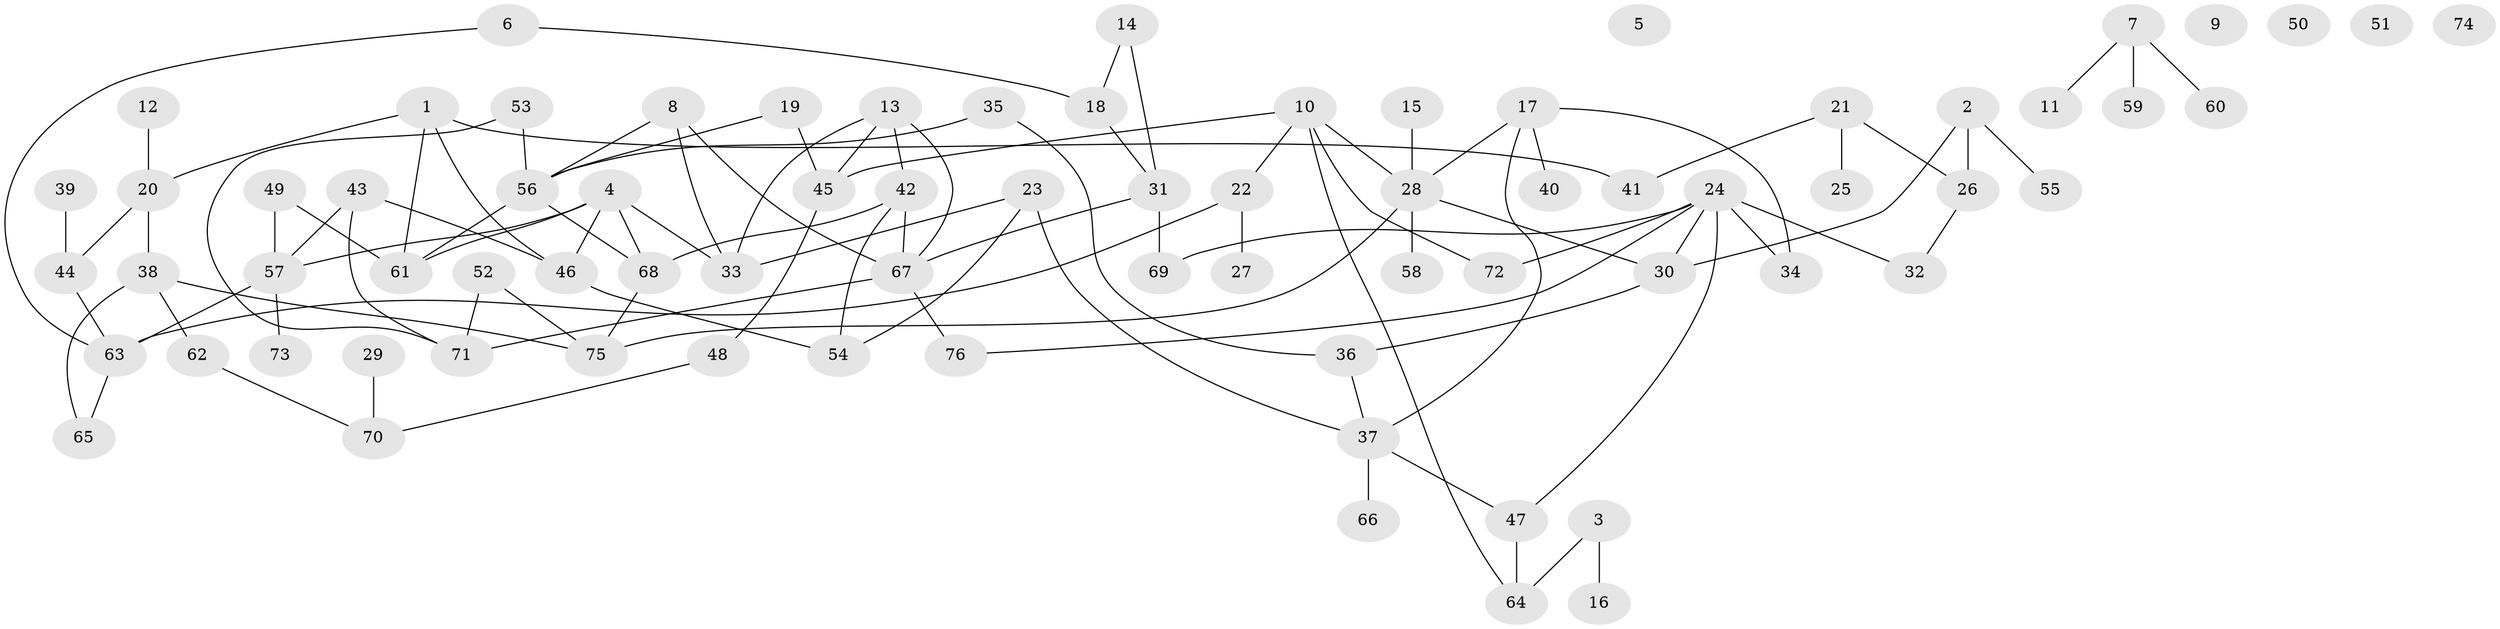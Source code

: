 // coarse degree distribution, {4: 0.11320754716981132, 5: 0.07547169811320754, 1: 0.24528301886792453, 0: 0.09433962264150944, 2: 0.16981132075471697, 9: 0.018867924528301886, 3: 0.1509433962264151, 6: 0.05660377358490566, 7: 0.03773584905660377, 8: 0.03773584905660377}
// Generated by graph-tools (version 1.1) at 2025/23/03/03/25 07:23:25]
// undirected, 76 vertices, 102 edges
graph export_dot {
graph [start="1"]
  node [color=gray90,style=filled];
  1;
  2;
  3;
  4;
  5;
  6;
  7;
  8;
  9;
  10;
  11;
  12;
  13;
  14;
  15;
  16;
  17;
  18;
  19;
  20;
  21;
  22;
  23;
  24;
  25;
  26;
  27;
  28;
  29;
  30;
  31;
  32;
  33;
  34;
  35;
  36;
  37;
  38;
  39;
  40;
  41;
  42;
  43;
  44;
  45;
  46;
  47;
  48;
  49;
  50;
  51;
  52;
  53;
  54;
  55;
  56;
  57;
  58;
  59;
  60;
  61;
  62;
  63;
  64;
  65;
  66;
  67;
  68;
  69;
  70;
  71;
  72;
  73;
  74;
  75;
  76;
  1 -- 20;
  1 -- 41;
  1 -- 46;
  1 -- 61;
  2 -- 26;
  2 -- 30;
  2 -- 55;
  3 -- 16;
  3 -- 64;
  4 -- 33;
  4 -- 46;
  4 -- 57;
  4 -- 61;
  4 -- 68;
  6 -- 18;
  6 -- 63;
  7 -- 11;
  7 -- 59;
  7 -- 60;
  8 -- 33;
  8 -- 56;
  8 -- 67;
  10 -- 22;
  10 -- 28;
  10 -- 45;
  10 -- 64;
  10 -- 72;
  12 -- 20;
  13 -- 33;
  13 -- 42;
  13 -- 45;
  13 -- 67;
  14 -- 18;
  14 -- 31;
  15 -- 28;
  17 -- 28;
  17 -- 34;
  17 -- 37;
  17 -- 40;
  18 -- 31;
  19 -- 45;
  19 -- 56;
  20 -- 38;
  20 -- 44;
  21 -- 25;
  21 -- 26;
  21 -- 41;
  22 -- 27;
  22 -- 63;
  23 -- 33;
  23 -- 37;
  23 -- 54;
  24 -- 30;
  24 -- 32;
  24 -- 34;
  24 -- 47;
  24 -- 69;
  24 -- 72;
  24 -- 76;
  26 -- 32;
  28 -- 30;
  28 -- 58;
  28 -- 75;
  29 -- 70;
  30 -- 36;
  31 -- 67;
  31 -- 69;
  35 -- 36;
  35 -- 56;
  36 -- 37;
  37 -- 47;
  37 -- 66;
  38 -- 62;
  38 -- 65;
  38 -- 75;
  39 -- 44;
  42 -- 54;
  42 -- 67;
  42 -- 68;
  43 -- 46;
  43 -- 57;
  43 -- 71;
  44 -- 63;
  45 -- 48;
  46 -- 54;
  47 -- 64;
  48 -- 70;
  49 -- 57;
  49 -- 61;
  52 -- 71;
  52 -- 75;
  53 -- 56;
  53 -- 71;
  56 -- 61;
  56 -- 68;
  57 -- 63;
  57 -- 73;
  62 -- 70;
  63 -- 65;
  67 -- 71;
  67 -- 76;
  68 -- 75;
}
